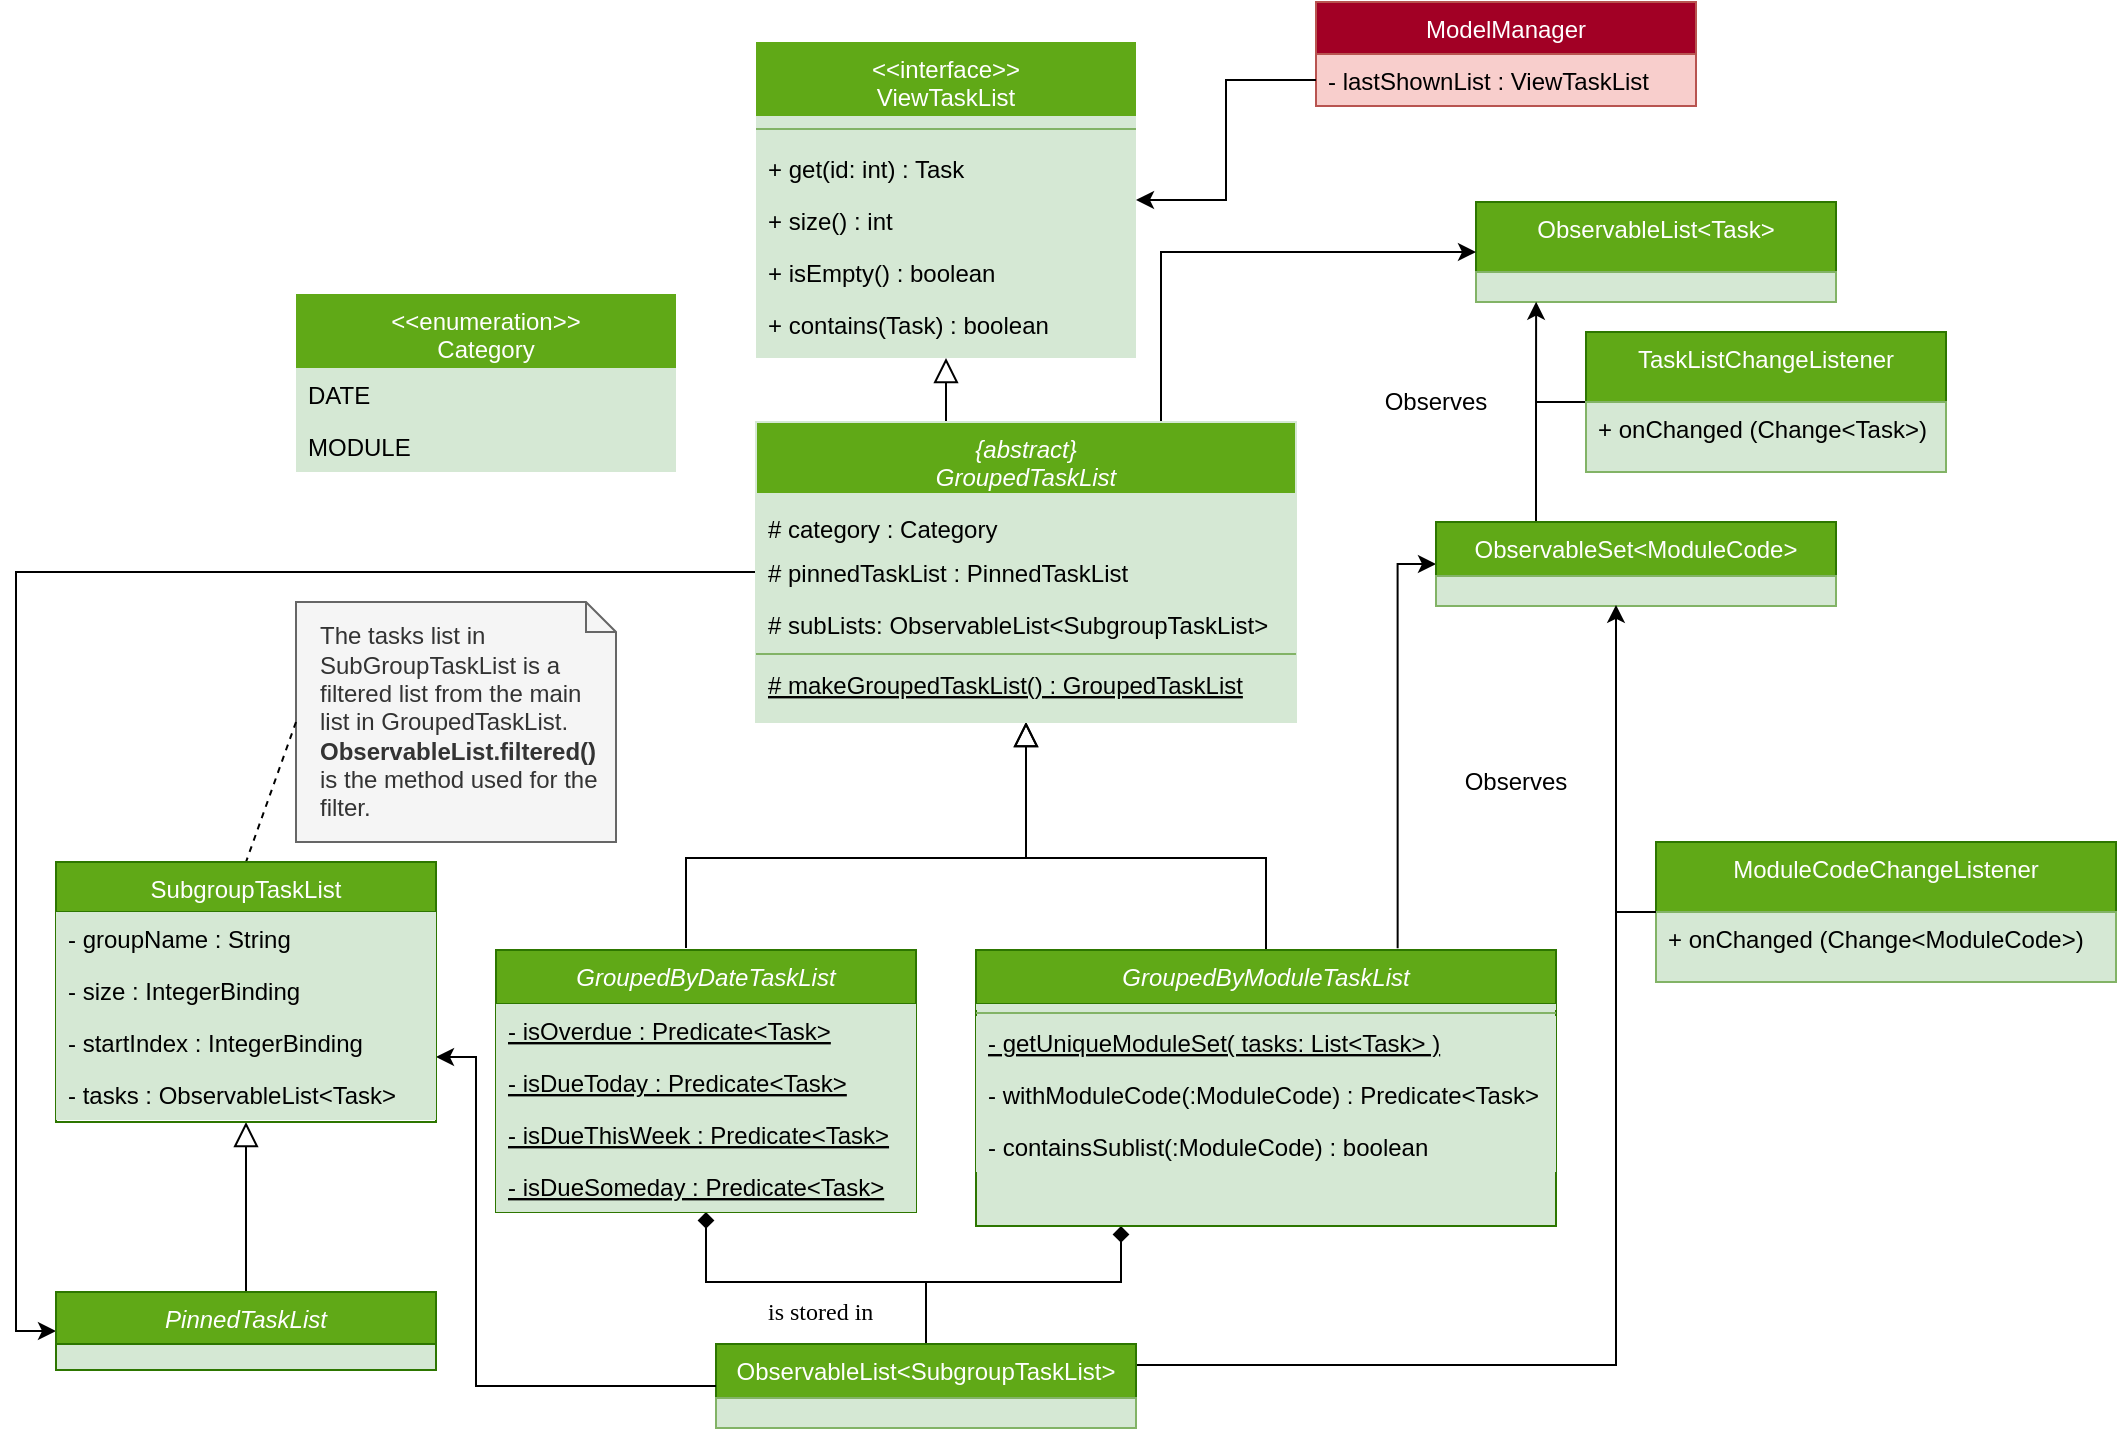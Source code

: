 <mxfile version="12.9.10" type="device"><diagram id="8Cf2Eqrz7JmVX4vIjwQI" name="Page-1"><mxGraphModel dx="2272" dy="769" grid="1" gridSize="10" guides="1" tooltips="1" connect="1" arrows="1" fold="1" page="1" pageScale="1" pageWidth="850" pageHeight="1100" math="0" shadow="0"><root><mxCell id="0"/><mxCell id="1" parent="0"/><mxCell id="9WpD8HcTfV4KBw0bApi2-1" value="" style="endArrow=block;endSize=10;endFill=0;shadow=0;strokeWidth=1;rounded=0;edgeStyle=elbowEdgeStyle;elbow=vertical;entryX=0.5;entryY=1;entryDx=0;entryDy=0;" edge="1" parent="1" target="9WpD8HcTfV4KBw0bApi2-12"><mxGeometry width="160" relative="1" as="geometry"><mxPoint x="445" y="561" as="sourcePoint"/><mxPoint x="447" y="520" as="targetPoint"/></mxGeometry></mxCell><mxCell id="9WpD8HcTfV4KBw0bApi2-2" value="" style="endArrow=block;endSize=10;endFill=0;shadow=0;strokeWidth=1;rounded=0;edgeStyle=elbowEdgeStyle;elbow=vertical;exitX=0.5;exitY=0;exitDx=0;exitDy=0;entryX=0.5;entryY=1;entryDx=0;entryDy=0;" edge="1" parent="1" source="9WpD8HcTfV4KBw0bApi2-37" target="9WpD8HcTfV4KBw0bApi2-20"><mxGeometry width="160" relative="1" as="geometry"><mxPoint x="455" y="570" as="sourcePoint"/><mxPoint x="470" y="749" as="targetPoint"/><Array as="points"><mxPoint x="520" y="778"/><mxPoint x="450" y="778"/><mxPoint x="470" y="778"/></Array></mxGeometry></mxCell><mxCell id="9WpD8HcTfV4KBw0bApi2-4" value="" style="endArrow=block;endSize=10;endFill=0;shadow=0;strokeWidth=1;rounded=0;edgeStyle=elbowEdgeStyle;elbow=vertical;exitX=0.5;exitY=0;exitDx=0;exitDy=0;entryX=0.5;entryY=1;entryDx=0;entryDy=0;" edge="1" parent="1" target="9WpD8HcTfV4KBw0bApi2-20"><mxGeometry width="160" relative="1" as="geometry"><mxPoint x="315" y="823" as="sourcePoint"/><mxPoint x="445" y="733" as="targetPoint"/><Array as="points"><mxPoint x="380" y="778"/><mxPoint x="440" y="778"/><mxPoint x="420" y="778"/><mxPoint x="430" y="778"/></Array></mxGeometry></mxCell><mxCell id="9WpD8HcTfV4KBw0bApi2-5" value="" style="endArrow=block;endSize=10;endFill=0;shadow=0;strokeWidth=1;rounded=0;edgeStyle=elbowEdgeStyle;elbow=vertical;entryX=0.5;entryY=1;entryDx=0;entryDy=0;" edge="1" parent="1" source="9WpD8HcTfV4KBw0bApi2-49" target="9WpD8HcTfV4KBw0bApi2-30"><mxGeometry width="160" relative="1" as="geometry"><mxPoint x="-40" y="1103" as="sourcePoint"/><mxPoint x="77" y="1089" as="targetPoint"/></mxGeometry></mxCell><mxCell id="9WpD8HcTfV4KBw0bApi2-6" value="ModelManager" style="swimlane;fontStyle=0;align=center;verticalAlign=middle;childLayout=stackLayout;horizontal=1;startSize=26;horizontalStack=0;resizeParent=1;resizeLast=0;collapsible=1;marginBottom=0;rounded=0;shadow=0;strokeWidth=1;labelBackgroundColor=none;fillColor=#A20025;strokeColor=#b85450;fontFamily=Helvetica;fontColor=#FFFFFF;" vertex="1" parent="1"><mxGeometry x="630" y="350" width="190" height="52" as="geometry"><mxRectangle x="508" y="120" width="160" height="26" as="alternateBounds"/></mxGeometry></mxCell><mxCell id="9WpD8HcTfV4KBw0bApi2-7" value="- lastShownList : ViewTaskList" style="text;align=left;verticalAlign=top;spacingLeft=4;spacingRight=4;overflow=hidden;rotatable=0;points=[[0,0.5],[1,0.5]];portConstraint=eastwest;fillColor=#f8cecc;strokeColor=#b85450;" vertex="1" parent="9WpD8HcTfV4KBw0bApi2-6"><mxGeometry y="26" width="190" height="26" as="geometry"/></mxCell><mxCell id="9WpD8HcTfV4KBw0bApi2-8" style="edgeStyle=orthogonalEdgeStyle;rounded=0;orthogonalLoop=1;jettySize=auto;html=1;exitX=0.5;exitY=0;exitDx=0;exitDy=0;entryX=0.5;entryY=1;entryDx=0;entryDy=0;endArrow=diamond;endFill=1;" edge="1" parent="1" source="9WpD8HcTfV4KBw0bApi2-121" target="9WpD8HcTfV4KBw0bApi2-25"><mxGeometry relative="1" as="geometry"><Array as="points"><mxPoint x="435" y="990"/><mxPoint x="325" y="990"/></Array></mxGeometry></mxCell><mxCell id="9WpD8HcTfV4KBw0bApi2-9" style="edgeStyle=orthogonalEdgeStyle;rounded=0;orthogonalLoop=1;jettySize=auto;html=1;exitX=0.5;exitY=0;exitDx=0;exitDy=0;entryX=0.25;entryY=1;entryDx=0;entryDy=0;endArrow=diamond;endFill=1;" edge="1" parent="1" source="9WpD8HcTfV4KBw0bApi2-121" target="9WpD8HcTfV4KBw0bApi2-37"><mxGeometry relative="1" as="geometry"><Array as="points"><mxPoint x="435" y="990"/><mxPoint x="533" y="990"/></Array></mxGeometry></mxCell><mxCell id="9WpD8HcTfV4KBw0bApi2-10" style="edgeStyle=orthogonalEdgeStyle;rounded=0;orthogonalLoop=1;jettySize=auto;html=1;exitX=0;exitY=0.5;exitDx=0;exitDy=0;entryX=0;entryY=0.5;entryDx=0;entryDy=0;endArrow=classic;endFill=1;" edge="1" parent="1" source="9WpD8HcTfV4KBw0bApi2-22" target="9WpD8HcTfV4KBw0bApi2-49"><mxGeometry relative="1" as="geometry"><Array as="points"><mxPoint x="-20" y="635"/><mxPoint x="-20" y="1015"/></Array></mxGeometry></mxCell><mxCell id="9WpD8HcTfV4KBw0bApi2-11" style="edgeStyle=orthogonalEdgeStyle;rounded=0;orthogonalLoop=1;jettySize=auto;html=1;exitX=0;exitY=0.75;exitDx=0;exitDy=0;endArrow=classic;endFill=1;" edge="1" parent="1" source="9WpD8HcTfV4KBw0bApi2-6" target="9WpD8HcTfV4KBw0bApi2-12"><mxGeometry relative="1" as="geometry"/></mxCell><mxCell id="9WpD8HcTfV4KBw0bApi2-12" value="&lt;&lt;interface&gt;&gt;&#xA;ViewTaskList&#xA;" style="swimlane;fontStyle=0;align=center;verticalAlign=top;childLayout=stackLayout;horizontal=1;startSize=37;horizontalStack=0;resizeParent=1;resizeLast=0;collapsible=1;marginBottom=0;rounded=0;shadow=0;strokeWidth=1;fillColor=#60a917;strokeColor=none;swimlaneFillColor=#D5E8D4;fontColor=#ffffff;" vertex="1" parent="1"><mxGeometry x="350" y="370" width="190" height="158" as="geometry"><mxRectangle x="230" y="140" width="160" height="26" as="alternateBounds"/></mxGeometry></mxCell><mxCell id="9WpD8HcTfV4KBw0bApi2-13" value="" style="line;html=1;strokeWidth=1;align=left;verticalAlign=middle;spacingTop=-1;spacingLeft=3;spacingRight=3;rotatable=0;labelPosition=right;points=[];portConstraint=eastwest;fillColor=#d5e8d4;strokeColor=#82b366;shadow=0;gradientColor=none;" vertex="1" parent="9WpD8HcTfV4KBw0bApi2-12"><mxGeometry y="37" width="190" height="13" as="geometry"/></mxCell><mxCell id="9WpD8HcTfV4KBw0bApi2-14" value="+ get(id: int) : Task" style="text;align=left;verticalAlign=top;spacingLeft=4;spacingRight=4;overflow=hidden;rotatable=0;points=[[0,0.5],[1,0.5]];portConstraint=eastwest;fillColor=#d5e8d4;strokeColor=none;" vertex="1" parent="9WpD8HcTfV4KBw0bApi2-12"><mxGeometry y="50" width="190" height="26" as="geometry"/></mxCell><mxCell id="9WpD8HcTfV4KBw0bApi2-15" value="+ size() : int" style="text;align=left;verticalAlign=top;spacingLeft=4;spacingRight=4;overflow=hidden;rotatable=0;points=[[0,0.5],[1,0.5]];portConstraint=eastwest;rounded=0;shadow=0;html=0;fillColor=#d5e8d4;strokeColor=none;" vertex="1" parent="9WpD8HcTfV4KBw0bApi2-12"><mxGeometry y="76" width="190" height="26" as="geometry"/></mxCell><mxCell id="9WpD8HcTfV4KBw0bApi2-16" value="+ isEmpty() : boolean" style="text;align=left;verticalAlign=top;spacingLeft=4;spacingRight=4;overflow=hidden;rotatable=0;points=[[0,0.5],[1,0.5]];portConstraint=eastwest;fillColor=#d5e8d4;strokeColor=none;" vertex="1" parent="9WpD8HcTfV4KBw0bApi2-12"><mxGeometry y="102" width="190" height="26" as="geometry"/></mxCell><mxCell id="9WpD8HcTfV4KBw0bApi2-17" value="+ contains(Task) : boolean" style="text;align=left;verticalAlign=top;spacingLeft=4;spacingRight=4;overflow=hidden;rotatable=0;points=[[0,0.5],[1,0.5]];portConstraint=eastwest;fillColor=#d5e8d4;strokeColor=none;" vertex="1" parent="9WpD8HcTfV4KBw0bApi2-12"><mxGeometry y="128" width="190" height="26" as="geometry"/></mxCell><mxCell id="9WpD8HcTfV4KBw0bApi2-108" value="ObservableList&lt;Task&gt;" style="swimlane;fontStyle=0;align=center;verticalAlign=top;childLayout=stackLayout;horizontal=1;startSize=35;horizontalStack=0;resizeParent=1;resizeLast=0;collapsible=1;marginBottom=0;rounded=0;shadow=0;strokeWidth=1;fillColor=#60a917;strokeColor=#2D7600;fontColor=#ffffff;" vertex="1" parent="1"><mxGeometry x="710" y="450" width="180" height="50" as="geometry"><mxRectangle x="340" y="380" width="170" height="26" as="alternateBounds"/></mxGeometry></mxCell><mxCell id="9WpD8HcTfV4KBw0bApi2-109" value="" style="text;align=left;verticalAlign=top;spacingLeft=4;spacingRight=4;overflow=hidden;rotatable=0;points=[[0,0.5],[1,0.5]];portConstraint=eastwest;fillColor=#d5e8d4;strokeColor=#82b366;" vertex="1" parent="9WpD8HcTfV4KBw0bApi2-108"><mxGeometry y="35" width="180" height="15" as="geometry"/></mxCell><mxCell id="9WpD8HcTfV4KBw0bApi2-18" value="&lt;div&gt;The tasks list in SubGroupTaskList is a filtered list from the main list in GroupedTaskList.&lt;/div&gt;&lt;div&gt;&lt;b&gt;ObservableList.filtered()&lt;/b&gt; is the method used for the filter.&lt;br&gt;&lt;/div&gt;" style="shape=note;size=15;align=left;spacingLeft=10;html=1;whiteSpace=wrap;fillColor=#f5f5f5;strokeColor=#666666;fontColor=#333333;" vertex="1" parent="1"><mxGeometry x="120" y="650" width="160" height="120" as="geometry"/></mxCell><mxCell id="9WpD8HcTfV4KBw0bApi2-19" value="" style="edgeStyle=none;endArrow=none;exitX=0;exitY=0.5;dashed=1;html=1;exitDx=0;exitDy=0;exitPerimeter=0;entryX=0.5;entryY=0;entryDx=0;entryDy=0;" edge="1" parent="1" source="9WpD8HcTfV4KBw0bApi2-18" target="9WpD8HcTfV4KBw0bApi2-30"><mxGeometry x="1" relative="1" as="geometry"><mxPoint x="-50" y="911" as="targetPoint"/></mxGeometry></mxCell><mxCell id="9WpD8HcTfV4KBw0bApi2-110" style="edgeStyle=orthogonalEdgeStyle;rounded=0;orthogonalLoop=1;jettySize=auto;html=1;exitX=0.75;exitY=0;exitDx=0;exitDy=0;entryX=0;entryY=0.5;entryDx=0;entryDy=0;" edge="1" parent="1" source="9WpD8HcTfV4KBw0bApi2-20" target="9WpD8HcTfV4KBw0bApi2-108"><mxGeometry relative="1" as="geometry"/></mxCell><mxCell id="9WpD8HcTfV4KBw0bApi2-20" value="{abstract}&#xA;GroupedTaskList&#xA;" style="swimlane;fontStyle=2;align=center;verticalAlign=top;childLayout=stackLayout;horizontal=1;startSize=36;horizontalStack=0;resizeParent=1;resizeLast=0;collapsible=1;marginBottom=0;rounded=0;shadow=0;strokeWidth=1;fillColor=#60a917;strokeColor=#D5E8D4;fontColor=#ffffff;swimlaneFillColor=#D5E8D4;" vertex="1" parent="1"><mxGeometry x="350" y="560" width="270" height="150" as="geometry"><mxRectangle x="130" y="380" width="160" height="26" as="alternateBounds"/></mxGeometry></mxCell><mxCell id="9WpD8HcTfV4KBw0bApi2-21" value="# tasks: ObservableList&lt;Task&gt;" style="text;align=left;verticalAlign=top;spacingLeft=4;spacingRight=4;overflow=hidden;rotatable=0;points=[[0,0.5],[1,0.5]];portConstraint=eastwest;rounded=0;shadow=0;html=0;fillColor=#d5e8d4;strokeColor=none;" vertex="1" parent="9WpD8HcTfV4KBw0bApi2-20"><mxGeometry y="36" width="270" height="26" as="geometry"/></mxCell><mxCell id="9WpD8HcTfV4KBw0bApi2-22" value="# pinnedTaskList : PinnedTaskList" style="text;align=left;verticalAlign=top;spacingLeft=4;spacingRight=4;overflow=hidden;rotatable=0;points=[[0,0.5],[1,0.5]];portConstraint=eastwest;fillColor=#d5e8d4;strokeColor=none;" vertex="1" parent="9WpD8HcTfV4KBw0bApi2-20"><mxGeometry y="62" width="270" height="26" as="geometry"/></mxCell><mxCell id="9WpD8HcTfV4KBw0bApi2-23" value="# subLists: ObservableList&lt;SubgroupTaskList&gt;" style="text;align=left;verticalAlign=top;spacingLeft=4;spacingRight=4;overflow=hidden;rotatable=0;points=[[0,0.5],[1,0.5]];portConstraint=eastwest;rounded=0;shadow=0;html=0;fillColor=#d5e8d4;strokeColor=none;" vertex="1" parent="9WpD8HcTfV4KBw0bApi2-20"><mxGeometry y="88" width="270" height="26" as="geometry"/></mxCell><mxCell id="9WpD8HcTfV4KBw0bApi2-24" value="" style="line;html=1;strokeWidth=1;align=left;verticalAlign=middle;spacingTop=-1;spacingLeft=3;spacingRight=3;rotatable=0;labelPosition=right;points=[];portConstraint=eastwest;fillColor=#d5e8d4;strokeColor=#82b366;shadow=0;gradientColor=none;" vertex="1" parent="9WpD8HcTfV4KBw0bApi2-20"><mxGeometry y="114" width="270" height="4" as="geometry"/></mxCell><mxCell id="9WpD8HcTfV4KBw0bApi2-25" value="GroupedByDateTaskList" style="swimlane;fontStyle=2;align=center;verticalAlign=top;childLayout=stackLayout;horizontal=1;startSize=27;horizontalStack=0;resizeParent=1;resizeLast=0;collapsible=1;marginBottom=0;rounded=0;shadow=0;strokeWidth=1;fillColor=#60a917;strokeColor=#2D7600;fontColor=#ffffff;" vertex="1" parent="1"><mxGeometry x="220" y="824" width="210" height="131" as="geometry"><mxRectangle x="130" y="380" width="160" height="26" as="alternateBounds"/></mxGeometry></mxCell><mxCell id="9WpD8HcTfV4KBw0bApi2-26" value="- isOverdue : Predicate&lt;Task&gt; " style="text;align=left;verticalAlign=top;spacingLeft=4;spacingRight=4;overflow=hidden;rotatable=0;points=[[0,0.5],[1,0.5]];portConstraint=eastwest;fontStyle=4;fillColor=#d5e8d4;strokeColor=none;" vertex="1" parent="9WpD8HcTfV4KBw0bApi2-25"><mxGeometry y="27" width="210" height="26" as="geometry"/></mxCell><mxCell id="9WpD8HcTfV4KBw0bApi2-27" value="- isDueToday : Predicate&lt;Task&gt;" style="text;align=left;verticalAlign=top;spacingLeft=4;spacingRight=4;overflow=hidden;rotatable=0;points=[[0,0.5],[1,0.5]];portConstraint=eastwest;rounded=0;shadow=0;html=0;fontStyle=4;fillColor=#d5e8d4;strokeColor=none;" vertex="1" parent="9WpD8HcTfV4KBw0bApi2-25"><mxGeometry y="53" width="210" height="26" as="geometry"/></mxCell><mxCell id="9WpD8HcTfV4KBw0bApi2-28" value="- isDueThisWeek : Predicate&lt;Task&gt; " style="text;align=left;verticalAlign=top;spacingLeft=4;spacingRight=4;overflow=hidden;rotatable=0;points=[[0,0.5],[1,0.5]];portConstraint=eastwest;rounded=0;shadow=0;html=0;fontStyle=4;fillColor=#d5e8d4;strokeColor=none;" vertex="1" parent="9WpD8HcTfV4KBw0bApi2-25"><mxGeometry y="79" width="210" height="26" as="geometry"/></mxCell><mxCell id="9WpD8HcTfV4KBw0bApi2-29" value="- isDueSomeday : Predicate&lt;Task&gt; " style="text;align=left;verticalAlign=top;spacingLeft=4;spacingRight=4;overflow=hidden;rotatable=0;points=[[0,0.5],[1,0.5]];portConstraint=eastwest;rounded=0;shadow=0;html=0;fontStyle=4;fillColor=#d5e8d4;strokeColor=none;" vertex="1" parent="9WpD8HcTfV4KBw0bApi2-25"><mxGeometry y="105" width="210" height="26" as="geometry"/></mxCell><mxCell id="9WpD8HcTfV4KBw0bApi2-112" style="edgeStyle=orthogonalEdgeStyle;rounded=0;orthogonalLoop=1;jettySize=auto;html=1;exitX=0.727;exitY=-0.006;exitDx=0;exitDy=0;entryX=0;entryY=0.5;entryDx=0;entryDy=0;exitPerimeter=0;" edge="1" parent="1" source="9WpD8HcTfV4KBw0bApi2-37" target="9WpD8HcTfV4KBw0bApi2-105"><mxGeometry relative="1" as="geometry"><Array as="points"><mxPoint x="671" y="631"/></Array></mxGeometry></mxCell><mxCell id="9WpD8HcTfV4KBw0bApi2-37" value="GroupedByModuleTaskList" style="swimlane;fontStyle=2;align=center;verticalAlign=top;childLayout=stackLayout;horizontal=1;startSize=27;horizontalStack=0;resizeParent=1;resizeLast=0;collapsible=1;marginBottom=0;rounded=0;shadow=0;strokeWidth=1;fillColor=#60a917;strokeColor=#2D7600;swimlaneFillColor=#D5E8D4;fontColor=#ffffff;" vertex="1" parent="1"><mxGeometry x="460" y="824" width="290" height="138" as="geometry"><mxRectangle x="130" y="380" width="160" height="26" as="alternateBounds"/></mxGeometry></mxCell><mxCell id="9WpD8HcTfV4KBw0bApi2-38" value="" style="text;align=left;verticalAlign=top;spacingLeft=4;spacingRight=4;overflow=hidden;rotatable=0;points=[[0,0.5],[1,0.5]];portConstraint=eastwest;rounded=0;shadow=0;html=0;fillColor=#d5e8d4;strokeColor=none;" vertex="1" parent="9WpD8HcTfV4KBw0bApi2-37"><mxGeometry y="27" width="290" height="3" as="geometry"/></mxCell><mxCell id="9WpD8HcTfV4KBw0bApi2-39" value="" style="line;html=1;strokeWidth=1;align=left;verticalAlign=middle;spacingTop=-1;spacingLeft=3;spacingRight=3;rotatable=0;labelPosition=right;points=[];portConstraint=eastwest;fillColor=#ffffff;strokeColor=#82b366;" vertex="1" parent="9WpD8HcTfV4KBw0bApi2-37"><mxGeometry y="30" width="290" height="3" as="geometry"/></mxCell><mxCell id="9WpD8HcTfV4KBw0bApi2-40" value="- getUniqueModuleSet( tasks: List&lt;Task&gt; )" style="text;align=left;verticalAlign=top;spacingLeft=4;spacingRight=4;overflow=hidden;rotatable=0;points=[[0,0.5],[1,0.5]];portConstraint=eastwest;fontStyle=4;fillColor=#d5e8d4;strokeColor=none;" vertex="1" parent="9WpD8HcTfV4KBw0bApi2-37"><mxGeometry y="33" width="290" height="26" as="geometry"/></mxCell><mxCell id="9WpD8HcTfV4KBw0bApi2-41" value="- withModuleCode(:ModuleCode) : Predicate&lt;Task&gt;" style="text;align=left;verticalAlign=top;spacingLeft=4;spacingRight=4;overflow=hidden;rotatable=0;points=[[0,0.5],[1,0.5]];portConstraint=eastwest;fillColor=#d5e8d4;strokeColor=none;" vertex="1" parent="9WpD8HcTfV4KBw0bApi2-37"><mxGeometry y="59" width="290" height="26" as="geometry"/></mxCell><mxCell id="9WpD8HcTfV4KBw0bApi2-42" value="- containsSublist(:ModuleCode) : boolean" style="text;align=left;verticalAlign=top;spacingLeft=4;spacingRight=4;overflow=hidden;rotatable=0;points=[[0,0.5],[1,0.5]];portConstraint=eastwest;fillColor=#d5e8d4;strokeColor=none;" vertex="1" parent="9WpD8HcTfV4KBw0bApi2-37"><mxGeometry y="85" width="290" height="26" as="geometry"/></mxCell><mxCell id="9WpD8HcTfV4KBw0bApi2-47" value="# makeGroupedTaskList() : GroupedTaskList" style="text;align=left;verticalAlign=top;spacingLeft=4;spacingRight=4;overflow=hidden;rotatable=0;points=[[0,0.5],[1,0.5]];portConstraint=eastwest;fontStyle=4;fillColor=#d5e8d4;strokeColor=none;gradientColor=none;" vertex="1" parent="1"><mxGeometry x="350" y="678" width="270" height="26" as="geometry"/></mxCell><mxCell id="9WpD8HcTfV4KBw0bApi2-48" value="# category : Category" style="text;align=left;verticalAlign=top;spacingLeft=4;spacingRight=4;overflow=hidden;rotatable=0;points=[[0,0.5],[1,0.5]];portConstraint=eastwest;fillColor=#d5e8d4;strokeColor=none;" vertex="1" parent="1"><mxGeometry x="350" y="600" width="270" height="26" as="geometry"/></mxCell><mxCell id="9WpD8HcTfV4KBw0bApi2-113" style="edgeStyle=orthogonalEdgeStyle;rounded=0;orthogonalLoop=1;jettySize=auto;html=1;exitX=0.25;exitY=0;exitDx=0;exitDy=0;entryX=0.167;entryY=0.989;entryDx=0;entryDy=0;entryPerimeter=0;" edge="1" parent="1" source="9WpD8HcTfV4KBw0bApi2-105" target="9WpD8HcTfV4KBw0bApi2-109"><mxGeometry relative="1" as="geometry"><Array as="points"><mxPoint x="740" y="560"/><mxPoint x="740" y="560"/></Array></mxGeometry></mxCell><mxCell id="9WpD8HcTfV4KBw0bApi2-105" value="ObservableSet&lt;ModuleCode&gt;" style="swimlane;fontStyle=0;align=center;verticalAlign=top;childLayout=stackLayout;horizontal=1;startSize=27;horizontalStack=0;resizeParent=1;resizeLast=0;collapsible=1;marginBottom=0;rounded=0;shadow=0;strokeWidth=1;fillColor=#60a917;strokeColor=#2D7600;fontColor=#ffffff;" vertex="1" parent="1"><mxGeometry x="690" y="610" width="200" height="42" as="geometry"><mxRectangle x="340" y="380" width="170" height="26" as="alternateBounds"/></mxGeometry></mxCell><mxCell id="9WpD8HcTfV4KBw0bApi2-106" value="" style="text;align=left;verticalAlign=top;spacingLeft=4;spacingRight=4;overflow=hidden;rotatable=0;points=[[0,0.5],[1,0.5]];portConstraint=eastwest;fillColor=#d5e8d4;strokeColor=#82b366;" vertex="1" parent="9WpD8HcTfV4KBw0bApi2-105"><mxGeometry y="27" width="200" height="15" as="geometry"/></mxCell><mxCell id="9WpD8HcTfV4KBw0bApi2-116" value="" style="edgeStyle=orthogonalEdgeStyle;rounded=0;orthogonalLoop=1;jettySize=auto;html=1;endArrow=none;endFill=0;" edge="1" parent="1" source="9WpD8HcTfV4KBw0bApi2-45"><mxGeometry relative="1" as="geometry"><mxPoint x="740" y="550" as="targetPoint"/></mxGeometry></mxCell><mxCell id="9WpD8HcTfV4KBw0bApi2-45" value="TaskListChangeListener" style="swimlane;fontStyle=0;align=center;verticalAlign=top;childLayout=stackLayout;horizontal=1;startSize=35;horizontalStack=0;resizeParent=1;resizeLast=0;collapsible=1;marginBottom=0;rounded=0;shadow=0;strokeWidth=1;fillColor=#60a917;strokeColor=#2D7600;fontColor=#ffffff;" vertex="1" parent="1"><mxGeometry x="765" y="515" width="180" height="70" as="geometry"><mxRectangle x="340" y="380" width="170" height="26" as="alternateBounds"/></mxGeometry></mxCell><mxCell id="9WpD8HcTfV4KBw0bApi2-46" value="+ onChanged (Change&lt;Task&gt;)" style="text;align=left;verticalAlign=top;spacingLeft=4;spacingRight=4;overflow=hidden;rotatable=0;points=[[0,0.5],[1,0.5]];portConstraint=eastwest;fillColor=#d5e8d4;strokeColor=#82b366;" vertex="1" parent="9WpD8HcTfV4KBw0bApi2-45"><mxGeometry y="35" width="180" height="35" as="geometry"/></mxCell><mxCell id="9WpD8HcTfV4KBw0bApi2-117" value="" style="group" vertex="1" connectable="0" parent="1"><mxGeometry x="670" y="540" width="68" height="20" as="geometry"/></mxCell><mxCell id="9WpD8HcTfV4KBw0bApi2-118" value="" style="shape=image;html=1;verticalAlign=top;verticalLabelPosition=bottom;labelBackgroundColor=#ffffff;imageAspect=0;aspect=fixed;image=https://cdn4.iconfinder.com/data/icons/ionicons/512/icon-arrow-right-b-128.png;rounded=1;shadow=0;fillColor=#000099;rotation=-90;" vertex="1" parent="9WpD8HcTfV4KBw0bApi2-117"><mxGeometry x="48" width="20" height="20" as="geometry"/></mxCell><mxCell id="9WpD8HcTfV4KBw0bApi2-119" value="Observes" style="text;html=1;strokeColor=none;fillColor=none;align=center;verticalAlign=middle;whiteSpace=wrap;rounded=0;shadow=0;" vertex="1" parent="9WpD8HcTfV4KBw0bApi2-117"><mxGeometry width="40" height="20" as="geometry"/></mxCell><mxCell id="9WpD8HcTfV4KBw0bApi2-132" style="edgeStyle=orthogonalEdgeStyle;rounded=0;orthogonalLoop=1;jettySize=auto;html=1;exitX=1;exitY=0.25;exitDx=0;exitDy=0;startArrow=none;startFill=0;endArrow=classic;endFill=1;entryX=0.45;entryY=0.963;entryDx=0;entryDy=0;entryPerimeter=0;" edge="1" parent="1" source="9WpD8HcTfV4KBw0bApi2-121" target="9WpD8HcTfV4KBw0bApi2-106"><mxGeometry relative="1" as="geometry"><mxPoint x="800" y="670" as="targetPoint"/><Array as="points"><mxPoint x="780" y="1031"/></Array></mxGeometry></mxCell><mxCell id="9WpD8HcTfV4KBw0bApi2-43" value="ModuleCodeChangeListener" style="swimlane;fontStyle=0;align=center;verticalAlign=top;childLayout=stackLayout;horizontal=1;startSize=35;horizontalStack=0;resizeParent=1;resizeLast=0;collapsible=1;marginBottom=0;rounded=0;shadow=0;strokeWidth=1;fillColor=#60a917;strokeColor=#2D7600;fontColor=#ffffff;" vertex="1" parent="1"><mxGeometry x="800" y="770" width="230" height="70" as="geometry"><mxRectangle x="340" y="380" width="170" height="26" as="alternateBounds"/></mxGeometry></mxCell><mxCell id="9WpD8HcTfV4KBw0bApi2-44" value="+ onChanged (Change&lt;ModuleCode&gt;)" style="text;align=left;verticalAlign=top;spacingLeft=4;spacingRight=4;overflow=hidden;rotatable=0;points=[[0,0.5],[1,0.5]];portConstraint=eastwest;fillColor=#d5e8d4;strokeColor=#82b366;" vertex="1" parent="9WpD8HcTfV4KBw0bApi2-43"><mxGeometry y="35" width="230" height="35" as="geometry"/></mxCell><mxCell id="9WpD8HcTfV4KBw0bApi2-121" value="ObservableList&lt;SubgroupTaskList&gt;" style="swimlane;fontStyle=0;align=center;verticalAlign=top;childLayout=stackLayout;horizontal=1;startSize=27;horizontalStack=0;resizeParent=1;resizeLast=0;collapsible=1;marginBottom=0;rounded=0;shadow=0;strokeWidth=1;fillColor=#60a917;strokeColor=#2D7600;fontColor=#ffffff;" vertex="1" parent="1"><mxGeometry x="330" y="1021" width="210" height="42" as="geometry"><mxRectangle x="340" y="380" width="170" height="26" as="alternateBounds"/></mxGeometry></mxCell><mxCell id="9WpD8HcTfV4KBw0bApi2-122" value="" style="text;align=left;verticalAlign=top;spacingLeft=4;spacingRight=4;overflow=hidden;rotatable=0;points=[[0,0.5],[1,0.5]];portConstraint=eastwest;fillColor=#d5e8d4;strokeColor=#82b366;" vertex="1" parent="9WpD8HcTfV4KBw0bApi2-121"><mxGeometry y="27" width="210" height="15" as="geometry"/></mxCell><mxCell id="9WpD8HcTfV4KBw0bApi2-126" value="" style="group" vertex="1" connectable="0" parent="1"><mxGeometry x="341.42" y="995" width="89.576" height="20" as="geometry"/></mxCell><mxCell id="9WpD8HcTfV4KBw0bApi2-127" value="" style="shape=image;html=1;verticalAlign=top;verticalLabelPosition=bottom;labelBackgroundColor=#ffffff;imageAspect=0;aspect=fixed;image=https://cdn4.iconfinder.com/data/icons/ionicons/512/icon-arrow-right-b-128.png;rounded=1;shadow=0;fillColor=#000099;rotation=-90;" vertex="1" parent="9WpD8HcTfV4KBw0bApi2-126"><mxGeometry x="72.354" y="1.39" width="17.222" height="17.222" as="geometry"/></mxCell><mxCell id="9WpD8HcTfV4KBw0bApi2-128" value="&lt;div align=&quot;left&quot;&gt;&lt;p&gt;&lt;font face=&quot;Times New Roman&quot;&gt;is stored in&lt;/font&gt;&lt;/p&gt;&lt;/div&gt;" style="text;html=1;strokeColor=none;fillColor=none;align=left;verticalAlign=middle;whiteSpace=wrap;rounded=0;shadow=0;" vertex="1" parent="9WpD8HcTfV4KBw0bApi2-126"><mxGeometry x="12.35" width="60" height="20" as="geometry"/></mxCell><mxCell id="9WpD8HcTfV4KBw0bApi2-131" style="edgeStyle=orthogonalEdgeStyle;rounded=0;orthogonalLoop=1;jettySize=auto;html=1;entryX=0;entryY=0.5;entryDx=0;entryDy=0;endArrow=none;endFill=0;startArrow=classic;startFill=1;exitX=1;exitY=0.75;exitDx=0;exitDy=0;" edge="1" parent="1" source="9WpD8HcTfV4KBw0bApi2-30" target="9WpD8HcTfV4KBw0bApi2-121"><mxGeometry relative="1" as="geometry"><mxPoint x="150" y="820" as="sourcePoint"/><Array as="points"><mxPoint x="210" y="878"/><mxPoint x="210" y="1042"/></Array></mxGeometry></mxCell><mxCell id="9WpD8HcTfV4KBw0bApi2-135" value="" style="edgeStyle=orthogonalEdgeStyle;rounded=0;orthogonalLoop=1;jettySize=auto;html=1;startArrow=none;startFill=0;endArrow=none;endFill=0;" edge="1" parent="1" source="9WpD8HcTfV4KBw0bApi2-43"><mxGeometry relative="1" as="geometry"><mxPoint x="780" y="805" as="targetPoint"/><Array as="points"><mxPoint x="800" y="805"/><mxPoint x="800" y="805"/></Array></mxGeometry></mxCell><mxCell id="9WpD8HcTfV4KBw0bApi2-138" value="" style="group" vertex="1" connectable="0" parent="1"><mxGeometry x="710" y="730" width="68" height="20" as="geometry"/></mxCell><mxCell id="9WpD8HcTfV4KBw0bApi2-139" value="" style="shape=image;html=1;verticalAlign=top;verticalLabelPosition=bottom;labelBackgroundColor=#ffffff;imageAspect=0;aspect=fixed;image=https://cdn4.iconfinder.com/data/icons/ionicons/512/icon-arrow-right-b-128.png;rounded=1;shadow=0;fillColor=#000099;rotation=-90;" vertex="1" parent="9WpD8HcTfV4KBw0bApi2-138"><mxGeometry x="48" width="20" height="20" as="geometry"/></mxCell><mxCell id="9WpD8HcTfV4KBw0bApi2-140" value="Observes" style="text;html=1;strokeColor=none;fillColor=none;align=center;verticalAlign=middle;whiteSpace=wrap;rounded=0;shadow=0;" vertex="1" parent="9WpD8HcTfV4KBw0bApi2-138"><mxGeometry width="40" height="20" as="geometry"/></mxCell><mxCell id="9WpD8HcTfV4KBw0bApi2-141" value="&lt;&lt;enumeration&gt;&gt;&#xA;Category&#xA;" style="swimlane;fontStyle=0;align=center;verticalAlign=top;childLayout=stackLayout;horizontal=1;startSize=37;horizontalStack=0;resizeParent=1;resizeLast=0;collapsible=1;marginBottom=0;rounded=0;shadow=0;strokeWidth=1;fillColor=#60a917;strokeColor=none;swimlaneFillColor=#D5E8D4;fontColor=#ffffff;" vertex="1" parent="1"><mxGeometry x="120" y="496" width="190" height="89" as="geometry"><mxRectangle x="230" y="140" width="160" height="26" as="alternateBounds"/></mxGeometry></mxCell><mxCell id="9WpD8HcTfV4KBw0bApi2-143" value="DATE" style="text;align=left;verticalAlign=top;spacingLeft=4;spacingRight=4;overflow=hidden;rotatable=0;points=[[0,0.5],[1,0.5]];portConstraint=eastwest;fillColor=#d5e8d4;strokeColor=none;" vertex="1" parent="9WpD8HcTfV4KBw0bApi2-141"><mxGeometry y="37" width="190" height="26" as="geometry"/></mxCell><mxCell id="9WpD8HcTfV4KBw0bApi2-144" value="MODULE" style="text;align=left;verticalAlign=top;spacingLeft=4;spacingRight=4;overflow=hidden;rotatable=0;points=[[0,0.5],[1,0.5]];portConstraint=eastwest;rounded=0;shadow=0;html=0;fillColor=#d5e8d4;strokeColor=none;" vertex="1" parent="9WpD8HcTfV4KBw0bApi2-141"><mxGeometry y="63" width="190" height="26" as="geometry"/></mxCell><mxCell id="9WpD8HcTfV4KBw0bApi2-49" value="PinnedTaskList" style="swimlane;fontStyle=2;align=center;verticalAlign=middle;childLayout=stackLayout;horizontal=1;startSize=26;horizontalStack=0;resizeParent=1;resizeLast=0;collapsible=1;marginBottom=0;rounded=0;shadow=0;strokeWidth=1;fillColor=#60a917;strokeColor=#2D7600;fontColor=#ffffff;swimlaneFillColor=#D5E8D4;" vertex="1" parent="1"><mxGeometry y="995" width="190" height="39" as="geometry"><mxRectangle x="-135" y="819" width="160" height="19" as="alternateBounds"/></mxGeometry></mxCell><mxCell id="9WpD8HcTfV4KBw0bApi2-30" value="SubgroupTaskList" style="swimlane;fontStyle=0;align=center;verticalAlign=top;childLayout=stackLayout;horizontal=1;startSize=25;horizontalStack=0;resizeParent=1;resizeLast=0;collapsible=1;marginBottom=0;rounded=0;shadow=0;strokeWidth=1;fillColor=#60a917;strokeColor=#2D7600;fontColor=#ffffff;" vertex="1" parent="1"><mxGeometry y="780" width="190" height="130" as="geometry"><mxRectangle x="230" y="140" width="160" height="26" as="alternateBounds"/></mxGeometry></mxCell><mxCell id="9WpD8HcTfV4KBw0bApi2-31" value="- groupName : String " style="text;align=left;verticalAlign=top;spacingLeft=4;spacingRight=4;overflow=hidden;rotatable=0;points=[[0,0.5],[1,0.5]];portConstraint=eastwest;rounded=0;shadow=0;html=0;fillColor=#d5e8d4;strokeColor=none;" vertex="1" parent="9WpD8HcTfV4KBw0bApi2-30"><mxGeometry y="25" width="190" height="26" as="geometry"/></mxCell><mxCell id="9WpD8HcTfV4KBw0bApi2-32" value="- size : IntegerBinding " style="text;align=left;verticalAlign=top;spacingLeft=4;spacingRight=4;overflow=hidden;rotatable=0;points=[[0,0.5],[1,0.5]];portConstraint=eastwest;fillColor=#d5e8d4;strokeColor=none;" vertex="1" parent="9WpD8HcTfV4KBw0bApi2-30"><mxGeometry y="51" width="190" height="26" as="geometry"/></mxCell><mxCell id="9WpD8HcTfV4KBw0bApi2-33" value="- startIndex : IntegerBinding " style="text;align=left;verticalAlign=top;spacingLeft=4;spacingRight=4;overflow=hidden;rotatable=0;points=[[0,0.5],[1,0.5]];portConstraint=eastwest;fillColor=#d5e8d4;strokeColor=none;" vertex="1" parent="9WpD8HcTfV4KBw0bApi2-30"><mxGeometry y="77" width="190" height="26" as="geometry"/></mxCell><mxCell id="9WpD8HcTfV4KBw0bApi2-34" value="-  tasks : ObservableList&lt;Task&gt;" style="text;align=left;verticalAlign=top;spacingLeft=4;spacingRight=4;overflow=hidden;rotatable=0;points=[[0,0.5],[1,0.5]];portConstraint=eastwest;fillColor=#d5e8d4;strokeColor=none;" vertex="1" parent="9WpD8HcTfV4KBw0bApi2-30"><mxGeometry y="103" width="190" height="26" as="geometry"/></mxCell></root></mxGraphModel></diagram></mxfile>
